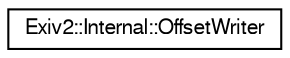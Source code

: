 digraph "Graphical Class Hierarchy"
{
  edge [fontname="FreeSans",fontsize="10",labelfontname="FreeSans",labelfontsize="10"];
  node [fontname="FreeSans",fontsize="10",shape=record];
  rankdir="LR";
  Node1 [label="Exiv2::Internal::OffsetWriter",height=0.2,width=0.4,color="black", fillcolor="white", style="filled",URL="$classExiv2_1_1Internal_1_1OffsetWriter.html",tooltip="Class to insert pointers or offsets to computed addresses at specific locations in an image..."];
}
